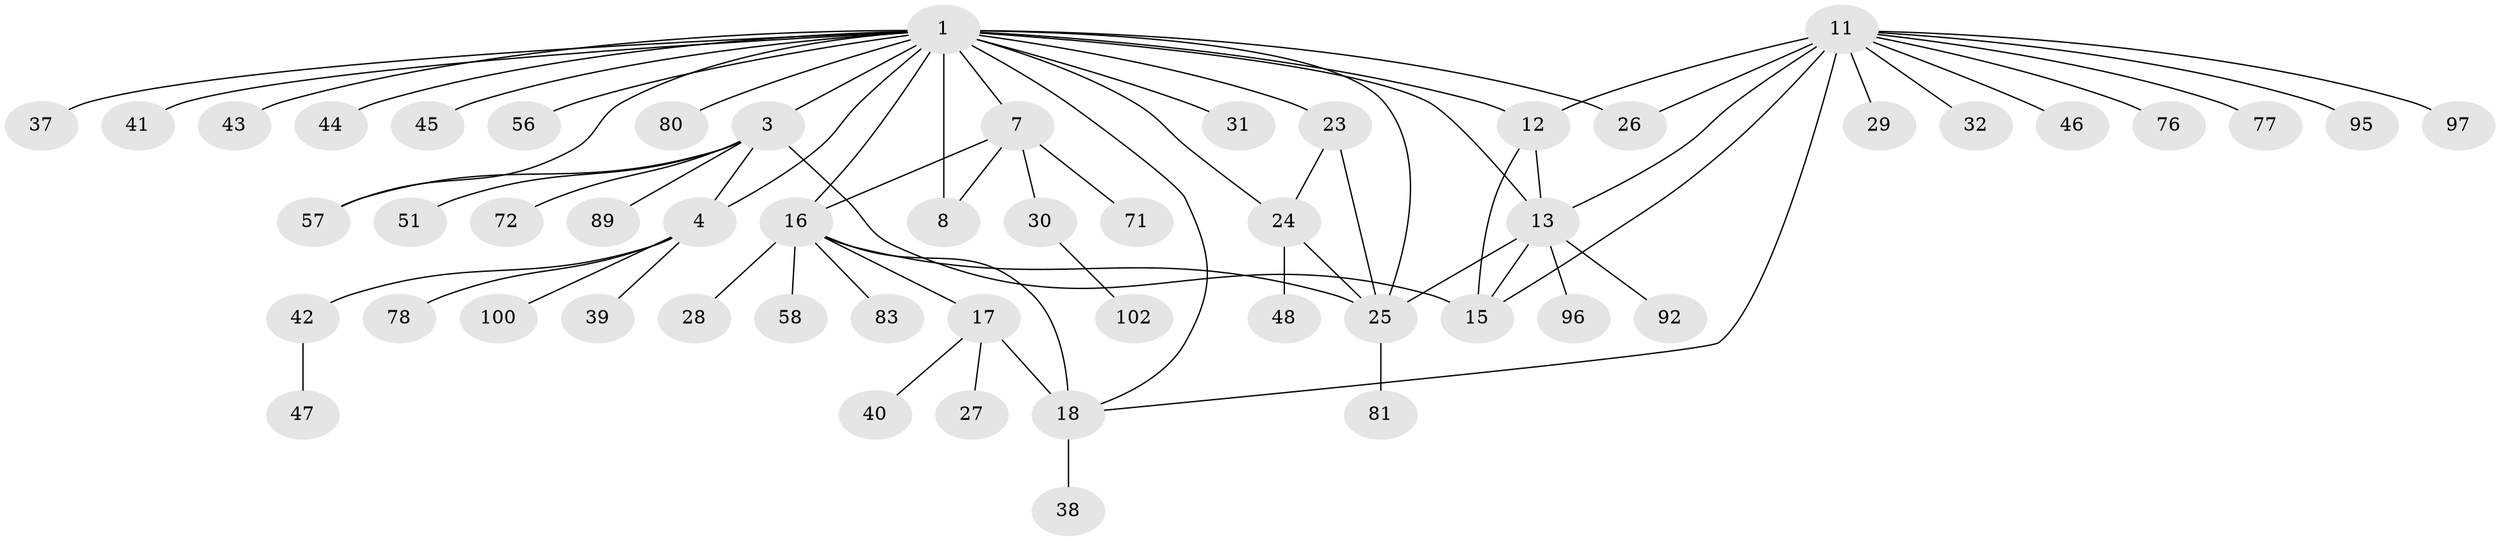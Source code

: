 // original degree distribution, {8: 0.0660377358490566, 6: 0.02830188679245283, 9: 0.02830188679245283, 11: 0.018867924528301886, 13: 0.009433962264150943, 5: 0.03773584905660377, 4: 0.02830188679245283, 14: 0.009433962264150943, 10: 0.018867924528301886, 2: 0.1320754716981132, 1: 0.5943396226415094, 3: 0.02830188679245283}
// Generated by graph-tools (version 1.1) at 2025/15/03/09/25 04:15:45]
// undirected, 53 vertices, 70 edges
graph export_dot {
graph [start="1"]
  node [color=gray90,style=filled];
  1 [super="+2"];
  3;
  4;
  7 [super="+50+10"];
  8 [super="+9+79"];
  11;
  12;
  13 [super="+14"];
  15;
  16;
  17 [super="+20+85"];
  18 [super="+99+19"];
  23 [super="+68+91+75+101+55"];
  24 [super="+52+103+59"];
  25 [super="+34"];
  26;
  27;
  28;
  29;
  30;
  31;
  32;
  37;
  38;
  39;
  40;
  41;
  42;
  43;
  44 [super="+73"];
  45 [super="+87"];
  46;
  47;
  48;
  51;
  56;
  57 [super="+64"];
  58;
  71;
  72;
  76;
  77;
  78;
  80;
  81;
  83;
  89;
  92;
  95;
  96;
  97;
  100;
  102;
  1 -- 3 [weight=3];
  1 -- 4 [weight=3];
  1 -- 18 [weight=2];
  1 -- 37;
  1 -- 80;
  1 -- 7 [weight=2];
  1 -- 8 [weight=2];
  1 -- 12;
  1 -- 13;
  1 -- 16;
  1 -- 23 [weight=3];
  1 -- 24 [weight=2];
  1 -- 25 [weight=2];
  1 -- 26;
  1 -- 31;
  1 -- 41;
  1 -- 43;
  1 -- 44 [weight=2];
  1 -- 45;
  1 -- 56;
  1 -- 57;
  3 -- 4;
  3 -- 15;
  3 -- 51;
  3 -- 57;
  3 -- 72;
  3 -- 89;
  4 -- 39;
  4 -- 42;
  4 -- 78;
  4 -- 100;
  7 -- 8 [weight=4];
  7 -- 16;
  7 -- 30;
  7 -- 71;
  11 -- 12;
  11 -- 13 [weight=2];
  11 -- 15;
  11 -- 26;
  11 -- 29;
  11 -- 32;
  11 -- 46;
  11 -- 76;
  11 -- 77;
  11 -- 95;
  11 -- 97;
  11 -- 18 [weight=2];
  12 -- 13 [weight=2];
  12 -- 15;
  13 -- 15 [weight=2];
  13 -- 96;
  13 -- 25;
  13 -- 92;
  16 -- 17 [weight=2];
  16 -- 18 [weight=2];
  16 -- 25;
  16 -- 28;
  16 -- 58;
  16 -- 83;
  17 -- 18 [weight=4];
  17 -- 40;
  17 -- 27;
  18 -- 38;
  23 -- 24;
  23 -- 25;
  24 -- 25;
  24 -- 48;
  25 -- 81;
  30 -- 102;
  42 -- 47;
}
